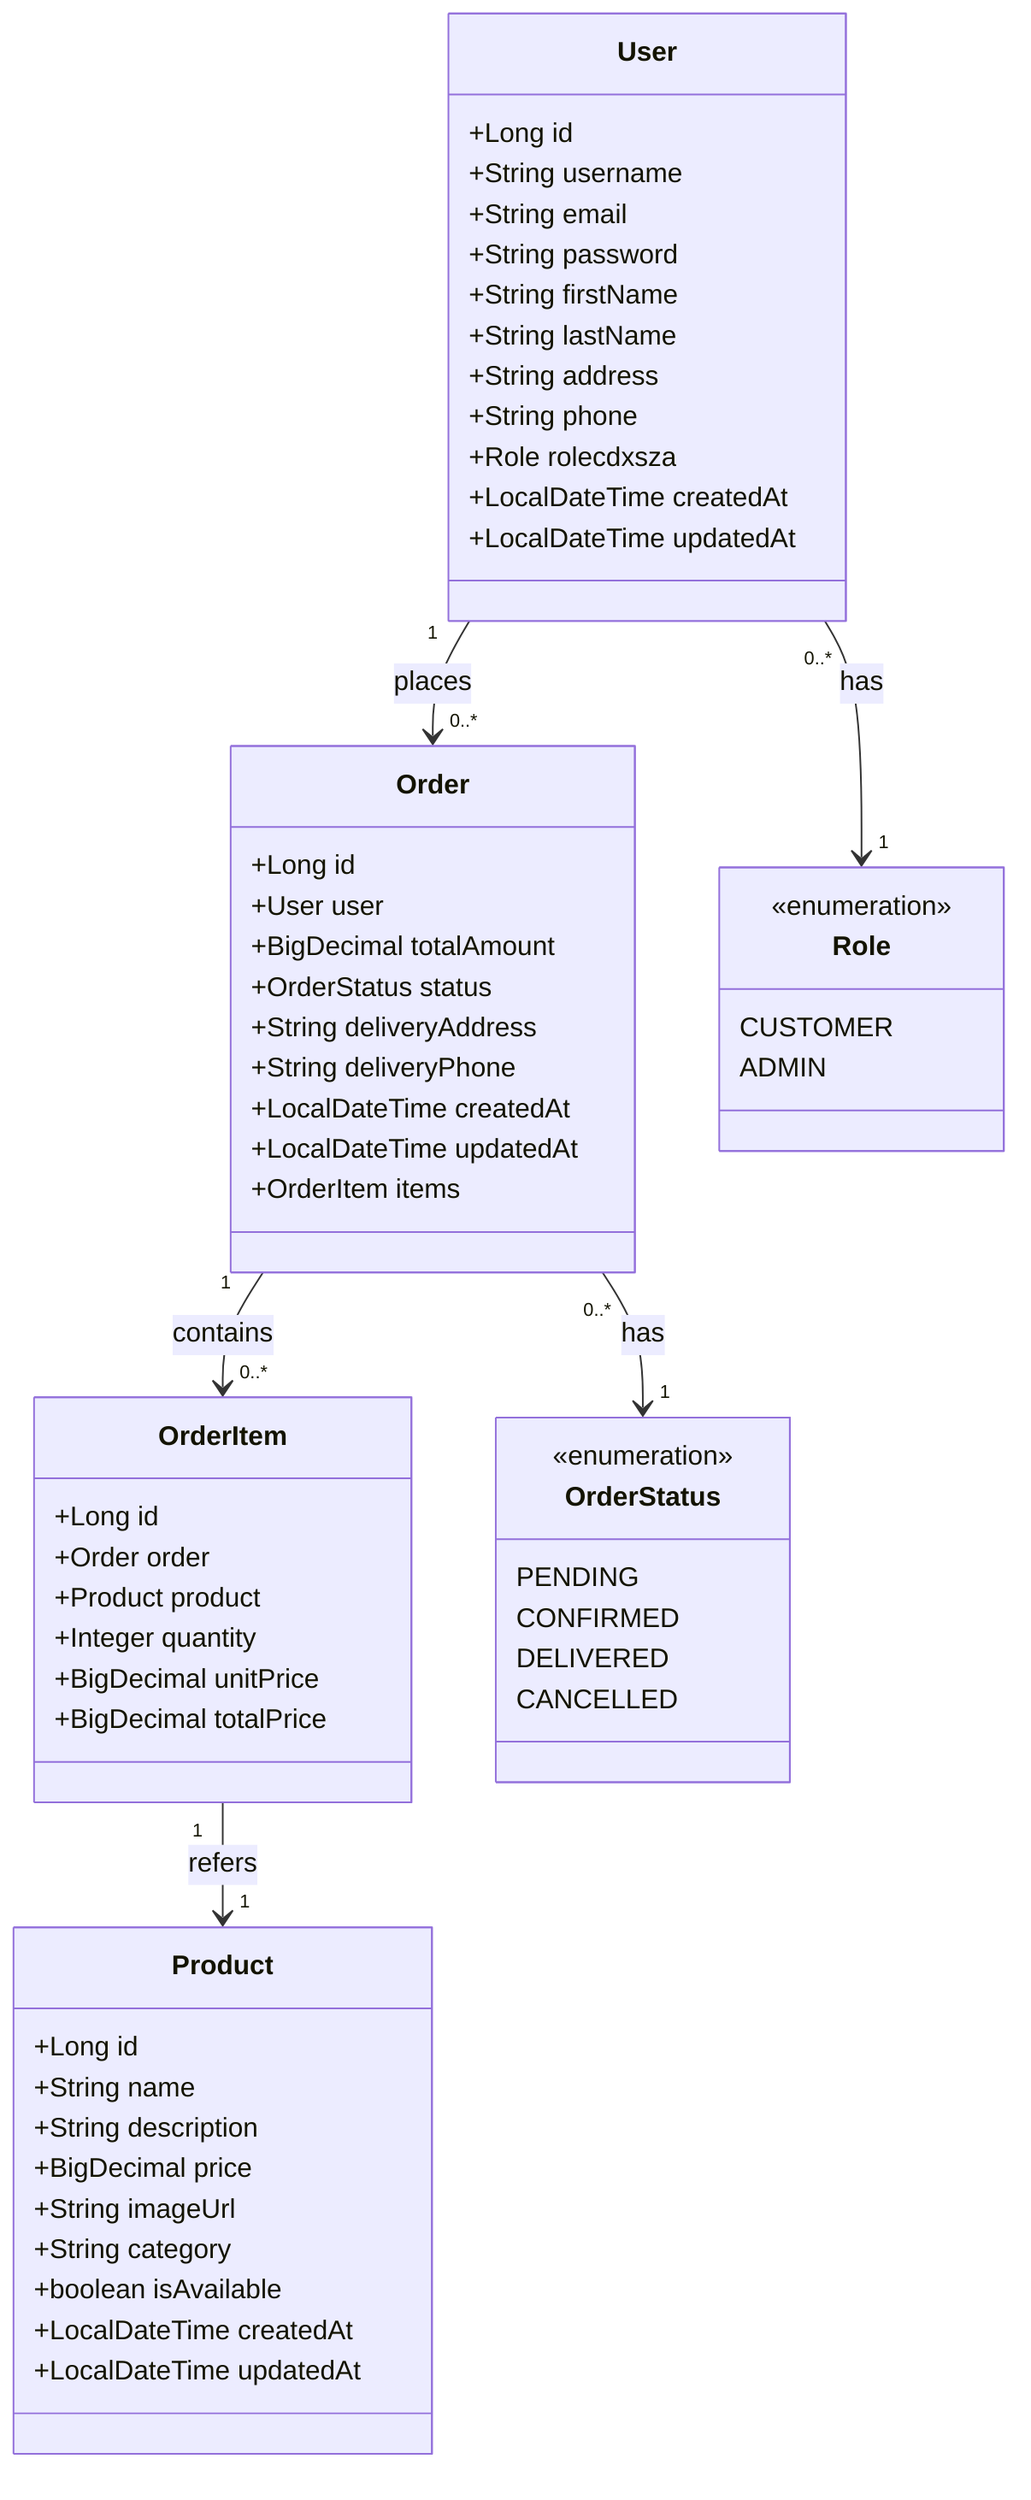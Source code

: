 classDiagram
    class User {
        +Long id
        +String username
        +String email
        +String password
        +String firstName
        +String lastName
        +String address
        +String phone
        +Role rolecdxsza
        +LocalDateTime createdAt
        +LocalDateTime updatedAt
    }

    class Product {
        +Long id
        +String name
        +String description
        +BigDecimal price
        +String imageUrl
        +String category
        +boolean isAvailable
        +LocalDateTime createdAt
        +LocalDateTime updatedAt
    }

    class Order {
        +Long id
        +User user
        +BigDecimal totalAmount
        +OrderStatus status
        +String deliveryAddress
        +String deliveryPhone
        +LocalDateTime createdAt
        +LocalDateTime updatedAt
        +OrderItem items
    }

    class OrderItem {
        +Long id
        +Order order
        +Product product
        +Integer quantity
        +BigDecimal unitPrice
        +BigDecimal totalPrice
    }

    class Role {
        <<enumeration>>
        CUSTOMER
        ADMIN
    }

    class OrderStatus {
        <<enumeration>>
        PENDING
        CONFIRMED
        DELIVERED
        CANCELLED
    }

    User "1" --> "0..*" Order : places
    User "0..*" --> "1" Role : has

    Order "1" --> "0..*" OrderItem : contains
    Order "0..*" --> "1" OrderStatus : has

    OrderItem "1" --> "1" Product : refers